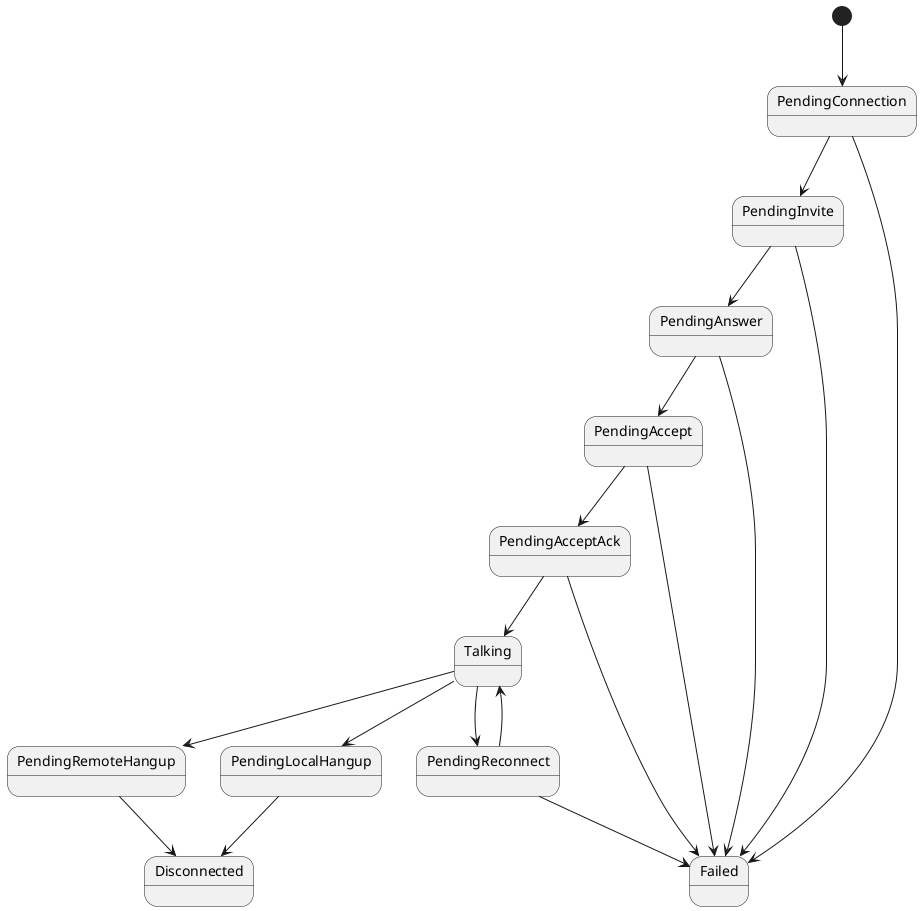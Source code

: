 @startuml

[*] --> PendingConnection
PendingConnection --> PendingInvite
PendingConnection --> Failed
PendingInvite --> PendingAnswer
PendingInvite --> Failed
PendingAnswer --> PendingAccept
PendingAnswer --> Failed
PendingAccept --> PendingAcceptAck
PendingAccept --> Failed
PendingAcceptAck --> Talking
PendingAcceptAck --> Failed
Talking --> PendingRemoteHangup
Talking --> PendingLocalHangup
Talking --> PendingReconnect
PendingReconnect --> Talking
PendingReconnect --> Failed
PendingRemoteHangup --> Disconnected
PendingLocalHangup --> Disconnected


@enduml